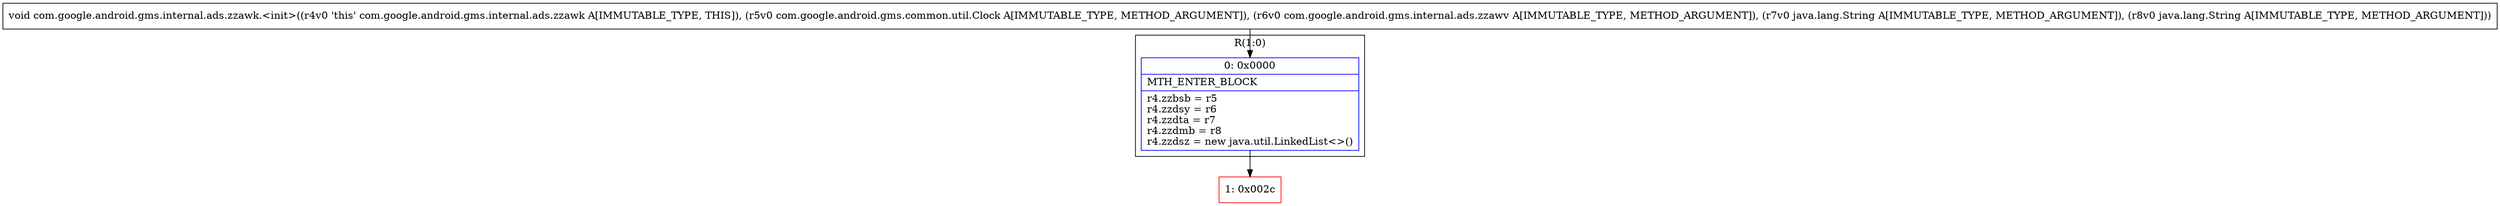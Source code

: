 digraph "CFG forcom.google.android.gms.internal.ads.zzawk.\<init\>(Lcom\/google\/android\/gms\/common\/util\/Clock;Lcom\/google\/android\/gms\/internal\/ads\/zzawv;Ljava\/lang\/String;Ljava\/lang\/String;)V" {
subgraph cluster_Region_942053616 {
label = "R(1:0)";
node [shape=record,color=blue];
Node_0 [shape=record,label="{0\:\ 0x0000|MTH_ENTER_BLOCK\l|r4.zzbsb = r5\lr4.zzdsy = r6\lr4.zzdta = r7\lr4.zzdmb = r8\lr4.zzdsz = new java.util.LinkedList\<\>()\l}"];
}
Node_1 [shape=record,color=red,label="{1\:\ 0x002c}"];
MethodNode[shape=record,label="{void com.google.android.gms.internal.ads.zzawk.\<init\>((r4v0 'this' com.google.android.gms.internal.ads.zzawk A[IMMUTABLE_TYPE, THIS]), (r5v0 com.google.android.gms.common.util.Clock A[IMMUTABLE_TYPE, METHOD_ARGUMENT]), (r6v0 com.google.android.gms.internal.ads.zzawv A[IMMUTABLE_TYPE, METHOD_ARGUMENT]), (r7v0 java.lang.String A[IMMUTABLE_TYPE, METHOD_ARGUMENT]), (r8v0 java.lang.String A[IMMUTABLE_TYPE, METHOD_ARGUMENT])) }"];
MethodNode -> Node_0;
Node_0 -> Node_1;
}

